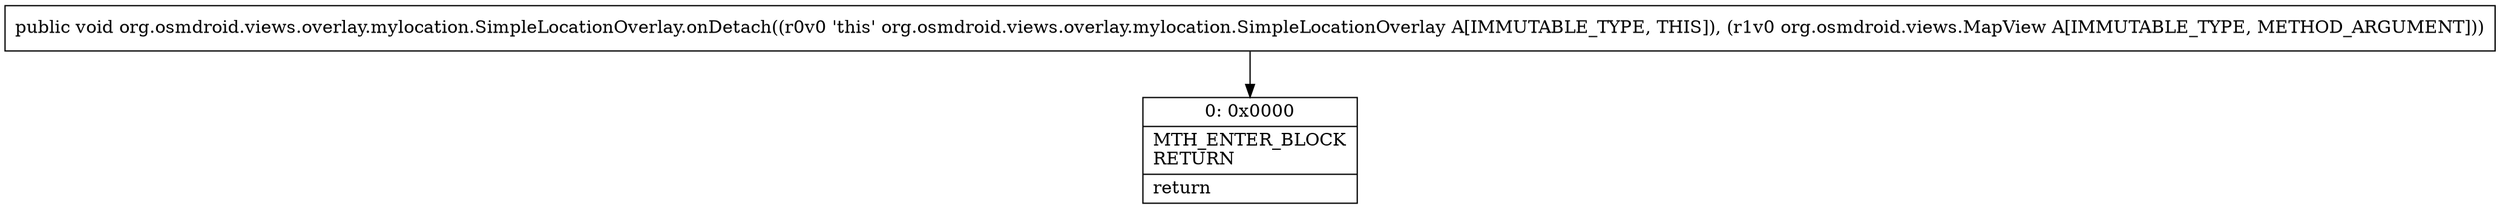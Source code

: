 digraph "CFG fororg.osmdroid.views.overlay.mylocation.SimpleLocationOverlay.onDetach(Lorg\/osmdroid\/views\/MapView;)V" {
Node_0 [shape=record,label="{0\:\ 0x0000|MTH_ENTER_BLOCK\lRETURN\l|return\l}"];
MethodNode[shape=record,label="{public void org.osmdroid.views.overlay.mylocation.SimpleLocationOverlay.onDetach((r0v0 'this' org.osmdroid.views.overlay.mylocation.SimpleLocationOverlay A[IMMUTABLE_TYPE, THIS]), (r1v0 org.osmdroid.views.MapView A[IMMUTABLE_TYPE, METHOD_ARGUMENT])) }"];
MethodNode -> Node_0;
}

